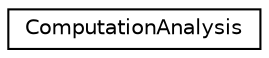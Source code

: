 digraph "Graphical Class Hierarchy"
{
  edge [fontname="Helvetica",fontsize="10",labelfontname="Helvetica",labelfontsize="10"];
  node [fontname="Helvetica",fontsize="10",shape=record];
  rankdir="LR";
  Node0 [label="ComputationAnalysis",height=0.2,width=0.4,color="black", fillcolor="white", style="filled",URL="$classkaldi_1_1nnet3_1_1ComputationAnalysis.html",tooltip="This class performs various kinds of specific analysis on top of what class Analyzer gives you immedi..."];
}
